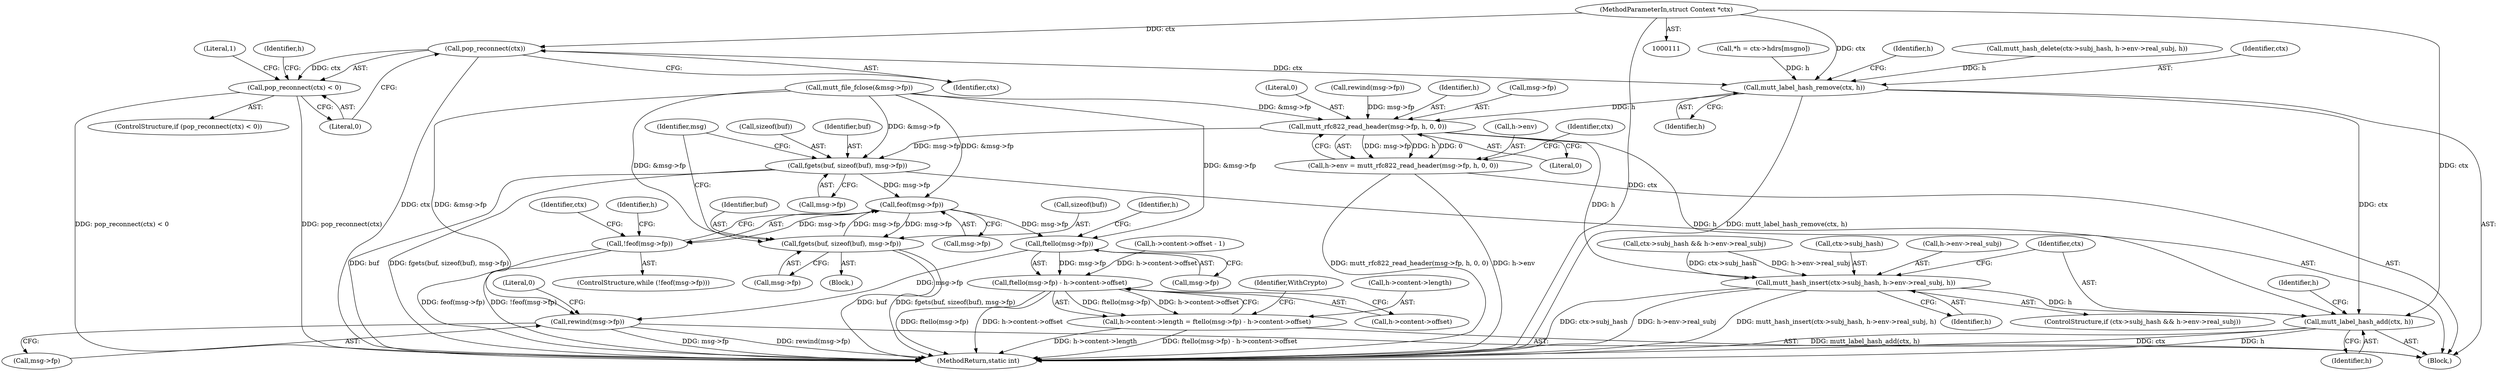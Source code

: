 digraph "0_neomutt_9bfab35522301794483f8f9ed60820bdec9be59e_2@API" {
"1000228" [label="(Call,pop_reconnect(ctx))"];
"1000112" [label="(MethodParameterIn,struct Context *ctx)"];
"1000227" [label="(Call,pop_reconnect(ctx) < 0)"];
"1000423" [label="(Call,mutt_label_hash_remove(ctx, h))"];
"1000435" [label="(Call,mutt_rfc822_read_header(msg->fp, h, 0, 0))"];
"1000431" [label="(Call,h->env = mutt_rfc822_read_header(msg->fp, h, 0, 0))"];
"1000452" [label="(Call,mutt_hash_insert(ctx->subj_hash, h->env->real_subj, h))"];
"1000462" [label="(Call,mutt_label_hash_add(ctx, h))"];
"1000475" [label="(Call,fgets(buf, sizeof(buf), msg->fp))"];
"1000484" [label="(Call,feof(msg->fp))"];
"1000483" [label="(Call,!feof(msg->fp))"];
"1000497" [label="(Call,fgets(buf, sizeof(buf), msg->fp))"];
"1000511" [label="(Call,ftello(msg->fp))"];
"1000510" [label="(Call,ftello(msg->fp) - h->content->offset)"];
"1000504" [label="(Call,h->content->length = ftello(msg->fp) - h->content->offset)"];
"1000532" [label="(Call,rewind(msg->fp))"];
"1000464" [label="(Identifier,h)"];
"1000479" [label="(Call,msg->fp)"];
"1000260" [label="(Call,h->content->offset - 1)"];
"1000228" [label="(Call,pop_reconnect(ctx))"];
"1000227" [label="(Call,pop_reconnect(ctx) < 0)"];
"1000467" [label="(Identifier,h)"];
"1000443" [label="(Call,ctx->subj_hash && h->env->real_subj)"];
"1000440" [label="(Literal,0)"];
"1000512" [label="(Call,msg->fp)"];
"1000429" [label="(Identifier,h)"];
"1000112" [label="(MethodParameterIn,struct Context *ctx)"];
"1000501" [label="(Call,msg->fp)"];
"1000533" [label="(Call,msg->fp)"];
"1000499" [label="(Call,sizeof(buf))"];
"1000486" [label="(Identifier,msg)"];
"1000229" [label="(Identifier,ctx)"];
"1000441" [label="(Literal,0)"];
"1000485" [label="(Call,msg->fp)"];
"1000504" [label="(Call,h->content->length = ftello(msg->fp) - h->content->offset)"];
"1000515" [label="(Call,h->content->offset)"];
"1000394" [label="(Call,rewind(msg->fp))"];
"1000475" [label="(Call,fgets(buf, sizeof(buf), msg->fp))"];
"1000226" [label="(ControlStructure,if (pop_reconnect(ctx) < 0))"];
"1000413" [label="(Call,mutt_hash_delete(ctx->subj_hash, h->env->real_subj, h))"];
"1000432" [label="(Call,h->env)"];
"1000461" [label="(Identifier,h)"];
"1000483" [label="(Call,!feof(msg->fp))"];
"1000453" [label="(Call,ctx->subj_hash)"];
"1000538" [label="(MethodReturn,static int)"];
"1000233" [label="(Literal,1)"];
"1000237" [label="(Identifier,h)"];
"1000463" [label="(Identifier,ctx)"];
"1000477" [label="(Call,sizeof(buf))"];
"1000497" [label="(Call,fgets(buf, sizeof(buf), msg->fp))"];
"1000493" [label="(Identifier,ctx)"];
"1000522" [label="(Identifier,WithCrypto)"];
"1000476" [label="(Identifier,buf)"];
"1000510" [label="(Call,ftello(msg->fp) - h->content->offset)"];
"1000517" [label="(Identifier,h)"];
"1000537" [label="(Literal,0)"];
"1000435" [label="(Call,mutt_rfc822_read_header(msg->fp, h, 0, 0))"];
"1000334" [label="(Call,mutt_file_fclose(&msg->fp))"];
"1000442" [label="(ControlStructure,if (ctx->subj_hash && h->env->real_subj))"];
"1000425" [label="(Identifier,h)"];
"1000439" [label="(Identifier,h)"];
"1000462" [label="(Call,mutt_label_hash_add(ctx, h))"];
"1000424" [label="(Identifier,ctx)"];
"1000436" [label="(Call,msg->fp)"];
"1000115" [label="(Block,)"];
"1000507" [label="(Identifier,h)"];
"1000498" [label="(Identifier,buf)"];
"1000505" [label="(Call,h->content->length)"];
"1000456" [label="(Call,h->env->real_subj)"];
"1000445" [label="(Identifier,ctx)"];
"1000230" [label="(Literal,0)"];
"1000431" [label="(Call,h->env = mutt_rfc822_read_header(msg->fp, h, 0, 0))"];
"1000482" [label="(ControlStructure,while (!feof(msg->fp)))"];
"1000136" [label="(Call,*h = ctx->hdrs[msgno])"];
"1000484" [label="(Call,feof(msg->fp))"];
"1000511" [label="(Call,ftello(msg->fp))"];
"1000532" [label="(Call,rewind(msg->fp))"];
"1000423" [label="(Call,mutt_label_hash_remove(ctx, h))"];
"1000452" [label="(Call,mutt_hash_insert(ctx->subj_hash, h->env->real_subj, h))"];
"1000488" [label="(Block,)"];
"1000228" -> "1000227"  [label="AST: "];
"1000228" -> "1000229"  [label="CFG: "];
"1000229" -> "1000228"  [label="AST: "];
"1000230" -> "1000228"  [label="CFG: "];
"1000228" -> "1000538"  [label="DDG: ctx"];
"1000228" -> "1000227"  [label="DDG: ctx"];
"1000112" -> "1000228"  [label="DDG: ctx"];
"1000228" -> "1000423"  [label="DDG: ctx"];
"1000112" -> "1000111"  [label="AST: "];
"1000112" -> "1000538"  [label="DDG: ctx"];
"1000112" -> "1000423"  [label="DDG: ctx"];
"1000112" -> "1000462"  [label="DDG: ctx"];
"1000227" -> "1000226"  [label="AST: "];
"1000227" -> "1000230"  [label="CFG: "];
"1000230" -> "1000227"  [label="AST: "];
"1000233" -> "1000227"  [label="CFG: "];
"1000237" -> "1000227"  [label="CFG: "];
"1000227" -> "1000538"  [label="DDG: pop_reconnect(ctx) < 0"];
"1000227" -> "1000538"  [label="DDG: pop_reconnect(ctx)"];
"1000423" -> "1000115"  [label="AST: "];
"1000423" -> "1000425"  [label="CFG: "];
"1000424" -> "1000423"  [label="AST: "];
"1000425" -> "1000423"  [label="AST: "];
"1000429" -> "1000423"  [label="CFG: "];
"1000423" -> "1000538"  [label="DDG: mutt_label_hash_remove(ctx, h)"];
"1000413" -> "1000423"  [label="DDG: h"];
"1000136" -> "1000423"  [label="DDG: h"];
"1000423" -> "1000435"  [label="DDG: h"];
"1000423" -> "1000462"  [label="DDG: ctx"];
"1000435" -> "1000431"  [label="AST: "];
"1000435" -> "1000441"  [label="CFG: "];
"1000436" -> "1000435"  [label="AST: "];
"1000439" -> "1000435"  [label="AST: "];
"1000440" -> "1000435"  [label="AST: "];
"1000441" -> "1000435"  [label="AST: "];
"1000431" -> "1000435"  [label="CFG: "];
"1000435" -> "1000431"  [label="DDG: msg->fp"];
"1000435" -> "1000431"  [label="DDG: h"];
"1000435" -> "1000431"  [label="DDG: 0"];
"1000334" -> "1000435"  [label="DDG: &msg->fp"];
"1000394" -> "1000435"  [label="DDG: msg->fp"];
"1000435" -> "1000452"  [label="DDG: h"];
"1000435" -> "1000462"  [label="DDG: h"];
"1000435" -> "1000475"  [label="DDG: msg->fp"];
"1000431" -> "1000115"  [label="AST: "];
"1000432" -> "1000431"  [label="AST: "];
"1000445" -> "1000431"  [label="CFG: "];
"1000431" -> "1000538"  [label="DDG: h->env"];
"1000431" -> "1000538"  [label="DDG: mutt_rfc822_read_header(msg->fp, h, 0, 0)"];
"1000452" -> "1000442"  [label="AST: "];
"1000452" -> "1000461"  [label="CFG: "];
"1000453" -> "1000452"  [label="AST: "];
"1000456" -> "1000452"  [label="AST: "];
"1000461" -> "1000452"  [label="AST: "];
"1000463" -> "1000452"  [label="CFG: "];
"1000452" -> "1000538"  [label="DDG: mutt_hash_insert(ctx->subj_hash, h->env->real_subj, h)"];
"1000452" -> "1000538"  [label="DDG: ctx->subj_hash"];
"1000452" -> "1000538"  [label="DDG: h->env->real_subj"];
"1000443" -> "1000452"  [label="DDG: ctx->subj_hash"];
"1000443" -> "1000452"  [label="DDG: h->env->real_subj"];
"1000452" -> "1000462"  [label="DDG: h"];
"1000462" -> "1000115"  [label="AST: "];
"1000462" -> "1000464"  [label="CFG: "];
"1000463" -> "1000462"  [label="AST: "];
"1000464" -> "1000462"  [label="AST: "];
"1000467" -> "1000462"  [label="CFG: "];
"1000462" -> "1000538"  [label="DDG: ctx"];
"1000462" -> "1000538"  [label="DDG: h"];
"1000462" -> "1000538"  [label="DDG: mutt_label_hash_add(ctx, h)"];
"1000475" -> "1000115"  [label="AST: "];
"1000475" -> "1000479"  [label="CFG: "];
"1000476" -> "1000475"  [label="AST: "];
"1000477" -> "1000475"  [label="AST: "];
"1000479" -> "1000475"  [label="AST: "];
"1000486" -> "1000475"  [label="CFG: "];
"1000475" -> "1000538"  [label="DDG: buf"];
"1000475" -> "1000538"  [label="DDG: fgets(buf, sizeof(buf), msg->fp)"];
"1000334" -> "1000475"  [label="DDG: &msg->fp"];
"1000475" -> "1000484"  [label="DDG: msg->fp"];
"1000484" -> "1000483"  [label="AST: "];
"1000484" -> "1000485"  [label="CFG: "];
"1000485" -> "1000484"  [label="AST: "];
"1000483" -> "1000484"  [label="CFG: "];
"1000484" -> "1000483"  [label="DDG: msg->fp"];
"1000497" -> "1000484"  [label="DDG: msg->fp"];
"1000334" -> "1000484"  [label="DDG: &msg->fp"];
"1000484" -> "1000497"  [label="DDG: msg->fp"];
"1000484" -> "1000511"  [label="DDG: msg->fp"];
"1000483" -> "1000482"  [label="AST: "];
"1000493" -> "1000483"  [label="CFG: "];
"1000507" -> "1000483"  [label="CFG: "];
"1000483" -> "1000538"  [label="DDG: !feof(msg->fp)"];
"1000483" -> "1000538"  [label="DDG: feof(msg->fp)"];
"1000497" -> "1000488"  [label="AST: "];
"1000497" -> "1000501"  [label="CFG: "];
"1000498" -> "1000497"  [label="AST: "];
"1000499" -> "1000497"  [label="AST: "];
"1000501" -> "1000497"  [label="AST: "];
"1000486" -> "1000497"  [label="CFG: "];
"1000497" -> "1000538"  [label="DDG: buf"];
"1000497" -> "1000538"  [label="DDG: fgets(buf, sizeof(buf), msg->fp)"];
"1000334" -> "1000497"  [label="DDG: &msg->fp"];
"1000511" -> "1000510"  [label="AST: "];
"1000511" -> "1000512"  [label="CFG: "];
"1000512" -> "1000511"  [label="AST: "];
"1000517" -> "1000511"  [label="CFG: "];
"1000511" -> "1000510"  [label="DDG: msg->fp"];
"1000334" -> "1000511"  [label="DDG: &msg->fp"];
"1000511" -> "1000532"  [label="DDG: msg->fp"];
"1000510" -> "1000504"  [label="AST: "];
"1000510" -> "1000515"  [label="CFG: "];
"1000515" -> "1000510"  [label="AST: "];
"1000504" -> "1000510"  [label="CFG: "];
"1000510" -> "1000538"  [label="DDG: ftello(msg->fp)"];
"1000510" -> "1000538"  [label="DDG: h->content->offset"];
"1000510" -> "1000504"  [label="DDG: ftello(msg->fp)"];
"1000510" -> "1000504"  [label="DDG: h->content->offset"];
"1000260" -> "1000510"  [label="DDG: h->content->offset"];
"1000504" -> "1000115"  [label="AST: "];
"1000505" -> "1000504"  [label="AST: "];
"1000522" -> "1000504"  [label="CFG: "];
"1000504" -> "1000538"  [label="DDG: h->content->length"];
"1000504" -> "1000538"  [label="DDG: ftello(msg->fp) - h->content->offset"];
"1000532" -> "1000115"  [label="AST: "];
"1000532" -> "1000533"  [label="CFG: "];
"1000533" -> "1000532"  [label="AST: "];
"1000537" -> "1000532"  [label="CFG: "];
"1000532" -> "1000538"  [label="DDG: msg->fp"];
"1000532" -> "1000538"  [label="DDG: rewind(msg->fp)"];
"1000334" -> "1000532"  [label="DDG: &msg->fp"];
}
